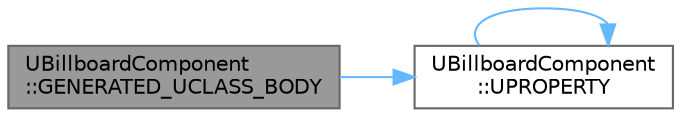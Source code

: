 digraph "UBillboardComponent::GENERATED_UCLASS_BODY"
{
 // INTERACTIVE_SVG=YES
 // LATEX_PDF_SIZE
  bgcolor="transparent";
  edge [fontname=Helvetica,fontsize=10,labelfontname=Helvetica,labelfontsize=10];
  node [fontname=Helvetica,fontsize=10,shape=box,height=0.2,width=0.4];
  rankdir="LR";
  Node1 [id="Node000001",label="UBillboardComponent\l::GENERATED_UCLASS_BODY",height=0.2,width=0.4,color="gray40", fillcolor="grey60", style="filled", fontcolor="black",tooltip=" "];
  Node1 -> Node2 [id="edge1_Node000001_Node000002",color="steelblue1",style="solid",tooltip=" "];
  Node2 [id="Node000002",label="UBillboardComponent\l::UPROPERTY",height=0.2,width=0.4,color="grey40", fillcolor="white", style="filled",URL="$d1/dd2/classUBillboardComponent.html#a2ec2d37231ba68214cebf900f7cd743e",tooltip=" "];
  Node2 -> Node2 [id="edge2_Node000002_Node000002",color="steelblue1",style="solid",tooltip=" "];
}
